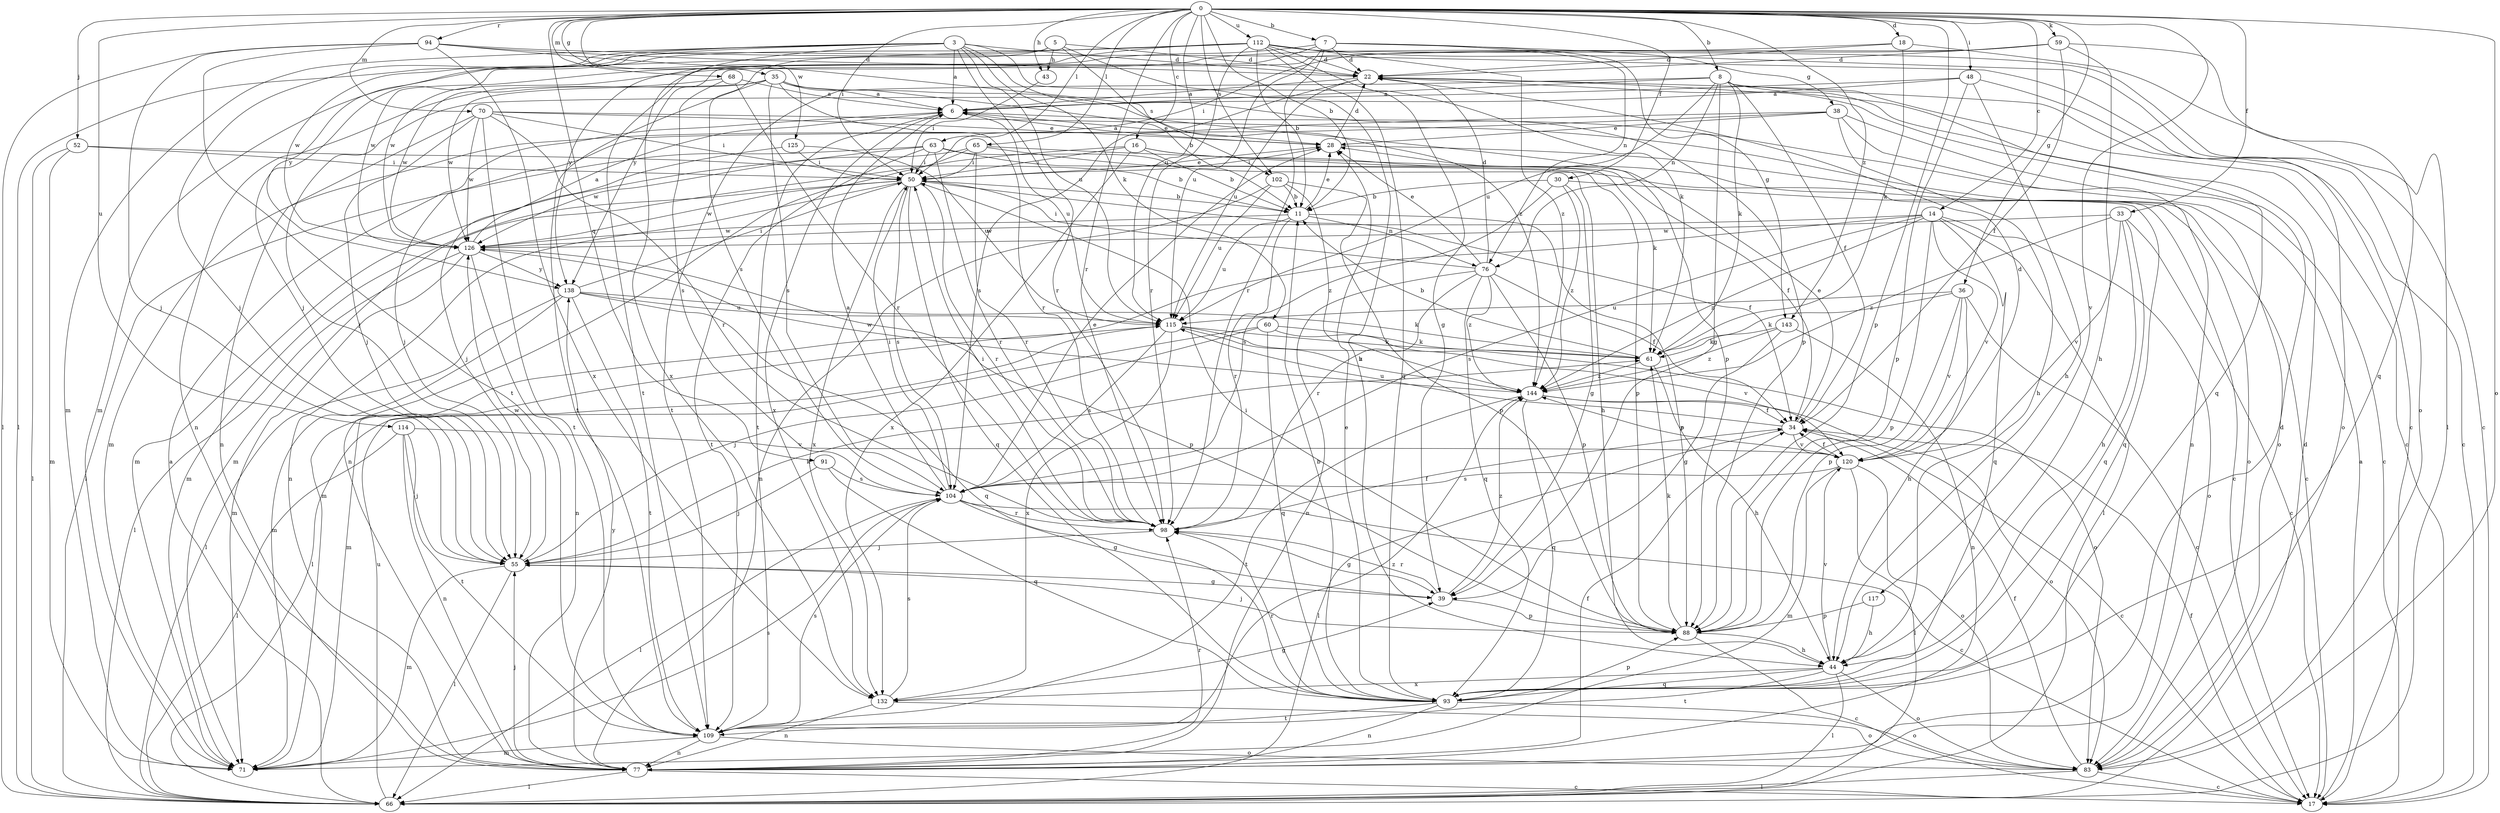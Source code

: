 strict digraph  {
0;
3;
5;
6;
7;
8;
11;
14;
16;
17;
18;
22;
28;
30;
33;
34;
35;
36;
38;
39;
43;
44;
48;
50;
52;
55;
59;
60;
61;
63;
65;
66;
68;
70;
71;
76;
77;
83;
88;
91;
93;
94;
98;
102;
104;
109;
112;
114;
115;
117;
120;
125;
126;
132;
138;
143;
144;
0 -> 7  [label=b];
0 -> 8  [label=b];
0 -> 11  [label=b];
0 -> 14  [label=c];
0 -> 16  [label=c];
0 -> 18  [label=d];
0 -> 30  [label=f];
0 -> 33  [label=f];
0 -> 35  [label=g];
0 -> 36  [label=g];
0 -> 43  [label=h];
0 -> 48  [label=i];
0 -> 50  [label=i];
0 -> 52  [label=j];
0 -> 59  [label=k];
0 -> 63  [label=l];
0 -> 65  [label=l];
0 -> 68  [label=m];
0 -> 70  [label=m];
0 -> 83  [label=o];
0 -> 88  [label=p];
0 -> 91  [label=q];
0 -> 94  [label=r];
0 -> 98  [label=r];
0 -> 102  [label=s];
0 -> 112  [label=u];
0 -> 114  [label=u];
0 -> 115  [label=u];
0 -> 117  [label=v];
0 -> 125  [label=w];
0 -> 143  [label=z];
3 -> 6  [label=a];
3 -> 22  [label=d];
3 -> 55  [label=j];
3 -> 60  [label=k];
3 -> 61  [label=k];
3 -> 71  [label=m];
3 -> 88  [label=p];
3 -> 98  [label=r];
3 -> 115  [label=u];
3 -> 126  [label=w];
3 -> 132  [label=x];
3 -> 138  [label=y];
5 -> 22  [label=d];
5 -> 43  [label=h];
5 -> 44  [label=h];
5 -> 66  [label=l];
5 -> 102  [label=s];
5 -> 104  [label=s];
6 -> 28  [label=e];
6 -> 109  [label=t];
6 -> 115  [label=u];
6 -> 132  [label=x];
7 -> 22  [label=d];
7 -> 38  [label=g];
7 -> 76  [label=n];
7 -> 98  [label=r];
7 -> 109  [label=t];
7 -> 115  [label=u];
7 -> 138  [label=y];
7 -> 143  [label=g];
8 -> 6  [label=a];
8 -> 34  [label=f];
8 -> 39  [label=g];
8 -> 61  [label=k];
8 -> 76  [label=n];
8 -> 83  [label=o];
8 -> 93  [label=q];
8 -> 109  [label=t];
8 -> 115  [label=u];
11 -> 28  [label=e];
11 -> 76  [label=n];
11 -> 88  [label=p];
11 -> 98  [label=r];
11 -> 115  [label=u];
11 -> 126  [label=w];
14 -> 66  [label=l];
14 -> 71  [label=m];
14 -> 83  [label=o];
14 -> 88  [label=p];
14 -> 93  [label=q];
14 -> 104  [label=s];
14 -> 120  [label=v];
14 -> 126  [label=w];
14 -> 144  [label=z];
16 -> 11  [label=b];
16 -> 34  [label=f];
16 -> 50  [label=i];
16 -> 61  [label=k];
16 -> 71  [label=m];
16 -> 132  [label=x];
17 -> 6  [label=a];
17 -> 34  [label=f];
18 -> 22  [label=d];
18 -> 61  [label=k];
18 -> 66  [label=l];
18 -> 138  [label=y];
22 -> 6  [label=a];
22 -> 17  [label=c];
22 -> 104  [label=s];
22 -> 115  [label=u];
28 -> 6  [label=a];
28 -> 17  [label=c];
28 -> 22  [label=d];
28 -> 50  [label=i];
30 -> 11  [label=b];
30 -> 39  [label=g];
30 -> 93  [label=q];
30 -> 104  [label=s];
30 -> 144  [label=z];
33 -> 17  [label=c];
33 -> 44  [label=h];
33 -> 93  [label=q];
33 -> 120  [label=v];
33 -> 126  [label=w];
33 -> 144  [label=z];
34 -> 17  [label=c];
34 -> 28  [label=e];
34 -> 66  [label=l];
34 -> 115  [label=u];
34 -> 120  [label=v];
35 -> 6  [label=a];
35 -> 11  [label=b];
35 -> 77  [label=n];
35 -> 88  [label=p];
35 -> 98  [label=r];
35 -> 104  [label=s];
35 -> 109  [label=t];
35 -> 126  [label=w];
36 -> 17  [label=c];
36 -> 44  [label=h];
36 -> 61  [label=k];
36 -> 88  [label=p];
36 -> 115  [label=u];
36 -> 120  [label=v];
38 -> 17  [label=c];
38 -> 28  [label=e];
38 -> 44  [label=h];
38 -> 55  [label=j];
38 -> 71  [label=m];
38 -> 77  [label=n];
39 -> 88  [label=p];
39 -> 98  [label=r];
39 -> 144  [label=z];
43 -> 50  [label=i];
44 -> 66  [label=l];
44 -> 83  [label=o];
44 -> 93  [label=q];
44 -> 109  [label=t];
44 -> 120  [label=v];
44 -> 132  [label=x];
48 -> 6  [label=a];
48 -> 17  [label=c];
48 -> 44  [label=h];
48 -> 55  [label=j];
48 -> 88  [label=p];
50 -> 11  [label=b];
50 -> 28  [label=e];
50 -> 34  [label=f];
50 -> 71  [label=m];
50 -> 77  [label=n];
50 -> 93  [label=q];
50 -> 98  [label=r];
50 -> 104  [label=s];
50 -> 126  [label=w];
50 -> 132  [label=x];
52 -> 11  [label=b];
52 -> 50  [label=i];
52 -> 66  [label=l];
52 -> 71  [label=m];
55 -> 39  [label=g];
55 -> 61  [label=k];
55 -> 66  [label=l];
55 -> 71  [label=m];
55 -> 126  [label=w];
59 -> 22  [label=d];
59 -> 34  [label=f];
59 -> 44  [label=h];
59 -> 50  [label=i];
59 -> 93  [label=q];
59 -> 126  [label=w];
60 -> 55  [label=j];
60 -> 61  [label=k];
60 -> 66  [label=l];
60 -> 83  [label=o];
60 -> 93  [label=q];
61 -> 11  [label=b];
61 -> 44  [label=h];
61 -> 144  [label=z];
63 -> 17  [label=c];
63 -> 44  [label=h];
63 -> 50  [label=i];
63 -> 66  [label=l];
63 -> 98  [label=r];
63 -> 109  [label=t];
63 -> 126  [label=w];
65 -> 50  [label=i];
65 -> 71  [label=m];
65 -> 77  [label=n];
65 -> 83  [label=o];
65 -> 88  [label=p];
65 -> 98  [label=r];
66 -> 6  [label=a];
66 -> 22  [label=d];
66 -> 115  [label=u];
68 -> 6  [label=a];
68 -> 98  [label=r];
68 -> 104  [label=s];
68 -> 126  [label=w];
70 -> 28  [label=e];
70 -> 50  [label=i];
70 -> 55  [label=j];
70 -> 77  [label=n];
70 -> 83  [label=o];
70 -> 98  [label=r];
70 -> 109  [label=t];
70 -> 126  [label=w];
71 -> 104  [label=s];
76 -> 22  [label=d];
76 -> 28  [label=e];
76 -> 34  [label=f];
76 -> 50  [label=i];
76 -> 77  [label=n];
76 -> 88  [label=p];
76 -> 93  [label=q];
76 -> 98  [label=r];
76 -> 144  [label=z];
77 -> 17  [label=c];
77 -> 22  [label=d];
77 -> 34  [label=f];
77 -> 55  [label=j];
77 -> 66  [label=l];
77 -> 98  [label=r];
77 -> 138  [label=y];
83 -> 17  [label=c];
83 -> 34  [label=f];
83 -> 66  [label=l];
88 -> 17  [label=c];
88 -> 44  [label=h];
88 -> 50  [label=i];
88 -> 55  [label=j];
88 -> 61  [label=k];
91 -> 55  [label=j];
91 -> 93  [label=q];
91 -> 104  [label=s];
93 -> 11  [label=b];
93 -> 28  [label=e];
93 -> 77  [label=n];
93 -> 83  [label=o];
93 -> 88  [label=p];
93 -> 98  [label=r];
93 -> 109  [label=t];
94 -> 17  [label=c];
94 -> 22  [label=d];
94 -> 55  [label=j];
94 -> 66  [label=l];
94 -> 109  [label=t];
94 -> 132  [label=x];
94 -> 144  [label=z];
98 -> 34  [label=f];
98 -> 39  [label=g];
98 -> 50  [label=i];
98 -> 55  [label=j];
102 -> 11  [label=b];
102 -> 77  [label=n];
102 -> 88  [label=p];
102 -> 115  [label=u];
102 -> 144  [label=z];
104 -> 6  [label=a];
104 -> 17  [label=c];
104 -> 28  [label=e];
104 -> 39  [label=g];
104 -> 50  [label=i];
104 -> 66  [label=l];
104 -> 98  [label=r];
109 -> 71  [label=m];
109 -> 77  [label=n];
109 -> 83  [label=o];
109 -> 104  [label=s];
109 -> 144  [label=z];
112 -> 11  [label=b];
112 -> 17  [label=c];
112 -> 22  [label=d];
112 -> 39  [label=g];
112 -> 55  [label=j];
112 -> 71  [label=m];
112 -> 83  [label=o];
112 -> 93  [label=q];
112 -> 98  [label=r];
112 -> 126  [label=w];
112 -> 144  [label=z];
114 -> 55  [label=j];
114 -> 66  [label=l];
114 -> 77  [label=n];
114 -> 109  [label=t];
114 -> 120  [label=v];
115 -> 61  [label=k];
115 -> 71  [label=m];
115 -> 104  [label=s];
115 -> 120  [label=v];
115 -> 132  [label=x];
115 -> 144  [label=z];
117 -> 44  [label=h];
117 -> 88  [label=p];
120 -> 22  [label=d];
120 -> 34  [label=f];
120 -> 66  [label=l];
120 -> 71  [label=m];
120 -> 83  [label=o];
120 -> 104  [label=s];
120 -> 144  [label=z];
125 -> 50  [label=i];
125 -> 55  [label=j];
125 -> 115  [label=u];
126 -> 6  [label=a];
126 -> 66  [label=l];
126 -> 71  [label=m];
126 -> 77  [label=n];
126 -> 88  [label=p];
126 -> 138  [label=y];
132 -> 39  [label=g];
132 -> 77  [label=n];
132 -> 83  [label=o];
132 -> 104  [label=s];
138 -> 50  [label=i];
138 -> 61  [label=k];
138 -> 66  [label=l];
138 -> 71  [label=m];
138 -> 93  [label=q];
138 -> 109  [label=t];
138 -> 115  [label=u];
143 -> 39  [label=g];
143 -> 61  [label=k];
143 -> 77  [label=n];
143 -> 144  [label=z];
144 -> 34  [label=f];
144 -> 83  [label=o];
144 -> 93  [label=q];
144 -> 109  [label=t];
144 -> 126  [label=w];
}
